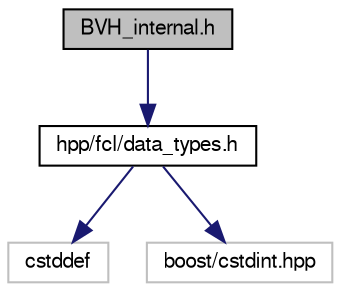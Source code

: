 digraph "BVH_internal.h"
{
  edge [fontname="FreeSans",fontsize="10",labelfontname="FreeSans",labelfontsize="10"];
  node [fontname="FreeSans",fontsize="10",shape=record];
  Node1 [label="BVH_internal.h",height=0.2,width=0.4,color="black", fillcolor="grey75", style="filled" fontcolor="black"];
  Node1 -> Node2 [color="midnightblue",fontsize="10",style="solid",fontname="FreeSans"];
  Node2 [label="hpp/fcl/data_types.h",height=0.2,width=0.4,color="black", fillcolor="white", style="filled",URL="$a00252.html"];
  Node2 -> Node3 [color="midnightblue",fontsize="10",style="solid",fontname="FreeSans"];
  Node3 [label="cstddef",height=0.2,width=0.4,color="grey75", fillcolor="white", style="filled"];
  Node2 -> Node4 [color="midnightblue",fontsize="10",style="solid",fontname="FreeSans"];
  Node4 [label="boost/cstdint.hpp",height=0.2,width=0.4,color="grey75", fillcolor="white", style="filled"];
}
